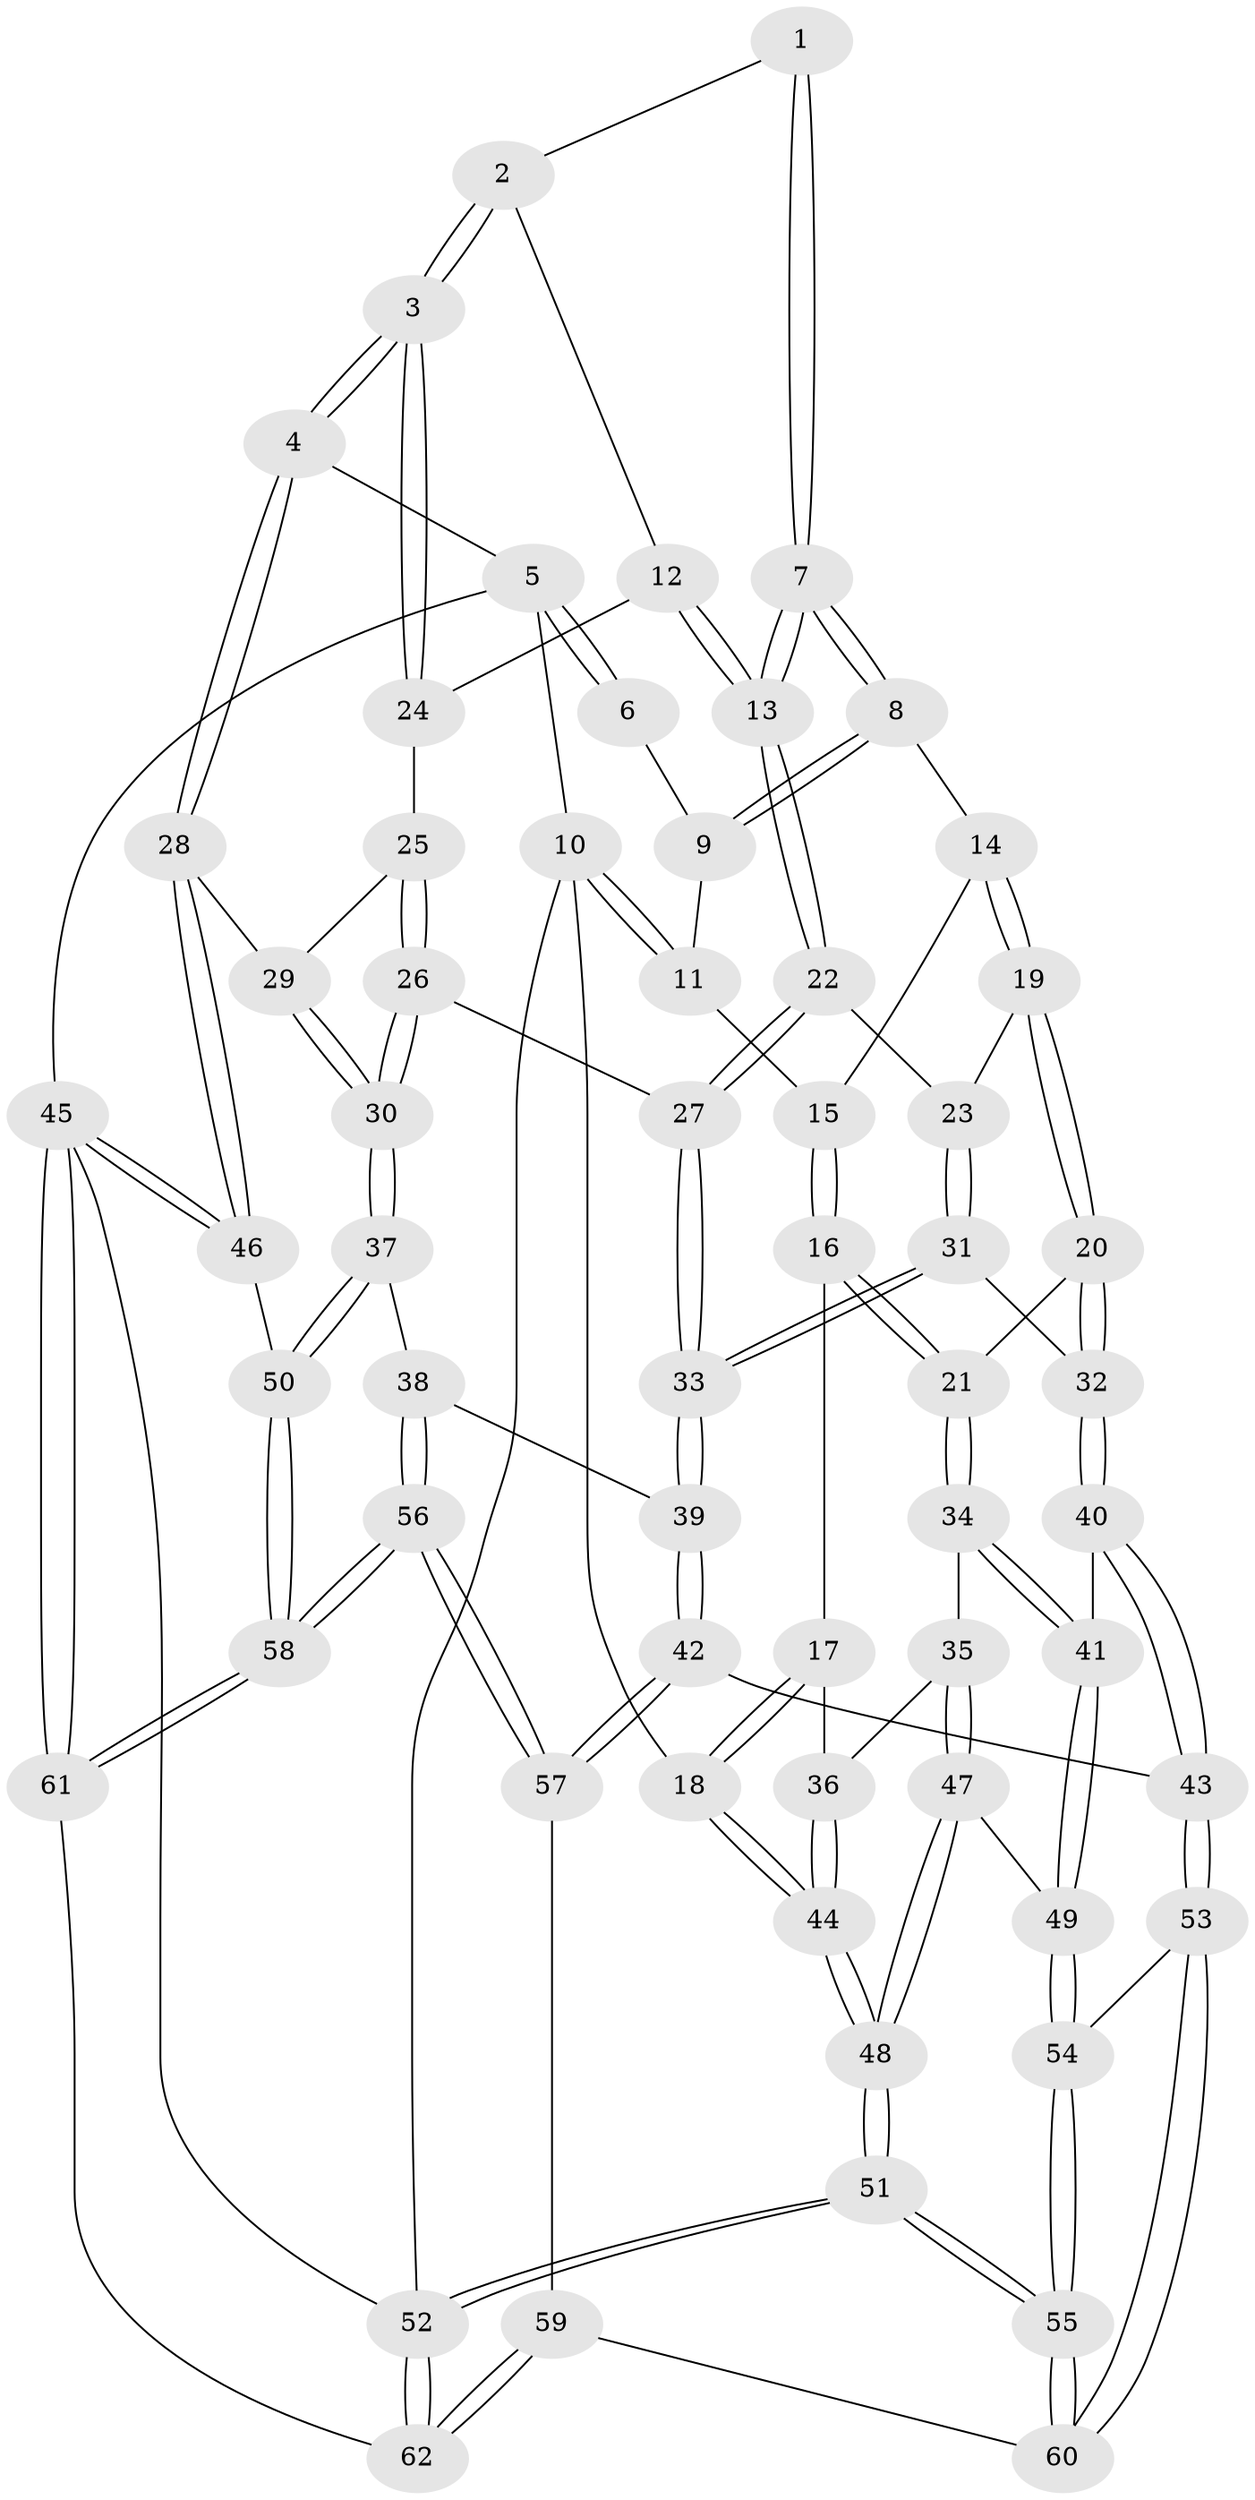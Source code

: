 // coarse degree distribution, {5: 0.4838709677419355, 3: 0.0967741935483871, 2: 0.03225806451612903, 4: 0.2903225806451613, 6: 0.03225806451612903, 7: 0.06451612903225806}
// Generated by graph-tools (version 1.1) at 2025/04/03/04/25 22:04:52]
// undirected, 62 vertices, 152 edges
graph export_dot {
graph [start="1"]
  node [color=gray90,style=filled];
  1 [pos="+0.5453386377677216+0"];
  2 [pos="+0.6536143550622173+0.05359382483821968"];
  3 [pos="+0.9403122940586373+0.11069381767757235"];
  4 [pos="+1+0.07172698500614215"];
  5 [pos="+1+0"];
  6 [pos="+0.5322048136074643+0"];
  7 [pos="+0.5390593918350893+0.2123435167279213"];
  8 [pos="+0.373115202963684+0.09911841434292847"];
  9 [pos="+0.42317859717455497+0"];
  10 [pos="+0+0"];
  11 [pos="+0+0"];
  12 [pos="+0.6371588092577589+0.1706837138309628"];
  13 [pos="+0.5423038446927971+0.21708482428606327"];
  14 [pos="+0.34492353214223404+0.12306460120391709"];
  15 [pos="+0.14966437439049213+0.09248563170406437"];
  16 [pos="+0.14057699087383851+0.31254164525486156"];
  17 [pos="+0+0.30661333049345724"];
  18 [pos="+0+0.2808216104167546"];
  19 [pos="+0.32271337688572455+0.19906481014621744"];
  20 [pos="+0.17419626703425267+0.32765908184483866"];
  21 [pos="+0.15754886658538744+0.3247111359448852"];
  22 [pos="+0.5297475884167256+0.2936442491222066"];
  23 [pos="+0.43428484509225684+0.3055222587319416"];
  24 [pos="+0.7343429912706175+0.19044211401634992"];
  25 [pos="+0.7194311552078768+0.28648913777941476"];
  26 [pos="+0.590632996230062+0.366236868912756"];
  27 [pos="+0.5606847402888616+0.3472929879641704"];
  28 [pos="+1+0.3057294655518264"];
  29 [pos="+0.7668129905054512+0.32075389716471925"];
  30 [pos="+0.6811511301862699+0.48538978412417"];
  31 [pos="+0.30405920968304184+0.39731732747345094"];
  32 [pos="+0.2737370001530099+0.3974593607482649"];
  33 [pos="+0.435370250096746+0.49480265156060244"];
  34 [pos="+0.12918860006787974+0.42153004040366293"];
  35 [pos="+0.06418235680922123+0.5168226521277672"];
  36 [pos="+0.03582249488362291+0.496852920230757"];
  37 [pos="+0.6987461896207964+0.5213885903715522"];
  38 [pos="+0.6590802173548364+0.570240124994515"];
  39 [pos="+0.44792053489945033+0.5812102854154005"];
  40 [pos="+0.25878882747581194+0.5837333994656185"];
  41 [pos="+0.1828671884969712+0.5915323725066703"];
  42 [pos="+0.4164918255987408+0.6216874169431146"];
  43 [pos="+0.2887319671912728+0.609011233362122"];
  44 [pos="+0+0.4317438062107814"];
  45 [pos="+1+1"];
  46 [pos="+1+0.5289038218319253"];
  47 [pos="+0.05851949614140097+0.6011984503832253"];
  48 [pos="+0+0.7316241839842064"];
  49 [pos="+0.12310473406230277+0.6202815877146463"];
  50 [pos="+1+0.530879333028364"];
  51 [pos="+0+1"];
  52 [pos="+0+1"];
  53 [pos="+0.24269639154155573+0.7707943703626388"];
  54 [pos="+0.14133225506421404+0.7041310797515908"];
  55 [pos="+0+0.9169838753337141"];
  56 [pos="+0.6419612993610716+0.8456506983693021"];
  57 [pos="+0.4540567015041004+0.7957876804907535"];
  58 [pos="+0.6976152758904163+0.9082325231962551"];
  59 [pos="+0.3083510453007285+0.8812662184968268"];
  60 [pos="+0.2732582944919039+0.8629541047041313"];
  61 [pos="+0.8012797805591525+1"];
  62 [pos="+0.3483711342794573+1"];
  1 -- 2;
  1 -- 7;
  1 -- 7;
  2 -- 3;
  2 -- 3;
  2 -- 12;
  3 -- 4;
  3 -- 4;
  3 -- 24;
  3 -- 24;
  4 -- 5;
  4 -- 28;
  4 -- 28;
  5 -- 6;
  5 -- 6;
  5 -- 10;
  5 -- 45;
  6 -- 9;
  7 -- 8;
  7 -- 8;
  7 -- 13;
  7 -- 13;
  8 -- 9;
  8 -- 9;
  8 -- 14;
  9 -- 11;
  10 -- 11;
  10 -- 11;
  10 -- 18;
  10 -- 52;
  11 -- 15;
  12 -- 13;
  12 -- 13;
  12 -- 24;
  13 -- 22;
  13 -- 22;
  14 -- 15;
  14 -- 19;
  14 -- 19;
  15 -- 16;
  15 -- 16;
  16 -- 17;
  16 -- 21;
  16 -- 21;
  17 -- 18;
  17 -- 18;
  17 -- 36;
  18 -- 44;
  18 -- 44;
  19 -- 20;
  19 -- 20;
  19 -- 23;
  20 -- 21;
  20 -- 32;
  20 -- 32;
  21 -- 34;
  21 -- 34;
  22 -- 23;
  22 -- 27;
  22 -- 27;
  23 -- 31;
  23 -- 31;
  24 -- 25;
  25 -- 26;
  25 -- 26;
  25 -- 29;
  26 -- 27;
  26 -- 30;
  26 -- 30;
  27 -- 33;
  27 -- 33;
  28 -- 29;
  28 -- 46;
  28 -- 46;
  29 -- 30;
  29 -- 30;
  30 -- 37;
  30 -- 37;
  31 -- 32;
  31 -- 33;
  31 -- 33;
  32 -- 40;
  32 -- 40;
  33 -- 39;
  33 -- 39;
  34 -- 35;
  34 -- 41;
  34 -- 41;
  35 -- 36;
  35 -- 47;
  35 -- 47;
  36 -- 44;
  36 -- 44;
  37 -- 38;
  37 -- 50;
  37 -- 50;
  38 -- 39;
  38 -- 56;
  38 -- 56;
  39 -- 42;
  39 -- 42;
  40 -- 41;
  40 -- 43;
  40 -- 43;
  41 -- 49;
  41 -- 49;
  42 -- 43;
  42 -- 57;
  42 -- 57;
  43 -- 53;
  43 -- 53;
  44 -- 48;
  44 -- 48;
  45 -- 46;
  45 -- 46;
  45 -- 61;
  45 -- 61;
  45 -- 52;
  46 -- 50;
  47 -- 48;
  47 -- 48;
  47 -- 49;
  48 -- 51;
  48 -- 51;
  49 -- 54;
  49 -- 54;
  50 -- 58;
  50 -- 58;
  51 -- 52;
  51 -- 52;
  51 -- 55;
  51 -- 55;
  52 -- 62;
  52 -- 62;
  53 -- 54;
  53 -- 60;
  53 -- 60;
  54 -- 55;
  54 -- 55;
  55 -- 60;
  55 -- 60;
  56 -- 57;
  56 -- 57;
  56 -- 58;
  56 -- 58;
  57 -- 59;
  58 -- 61;
  58 -- 61;
  59 -- 60;
  59 -- 62;
  59 -- 62;
  61 -- 62;
}
